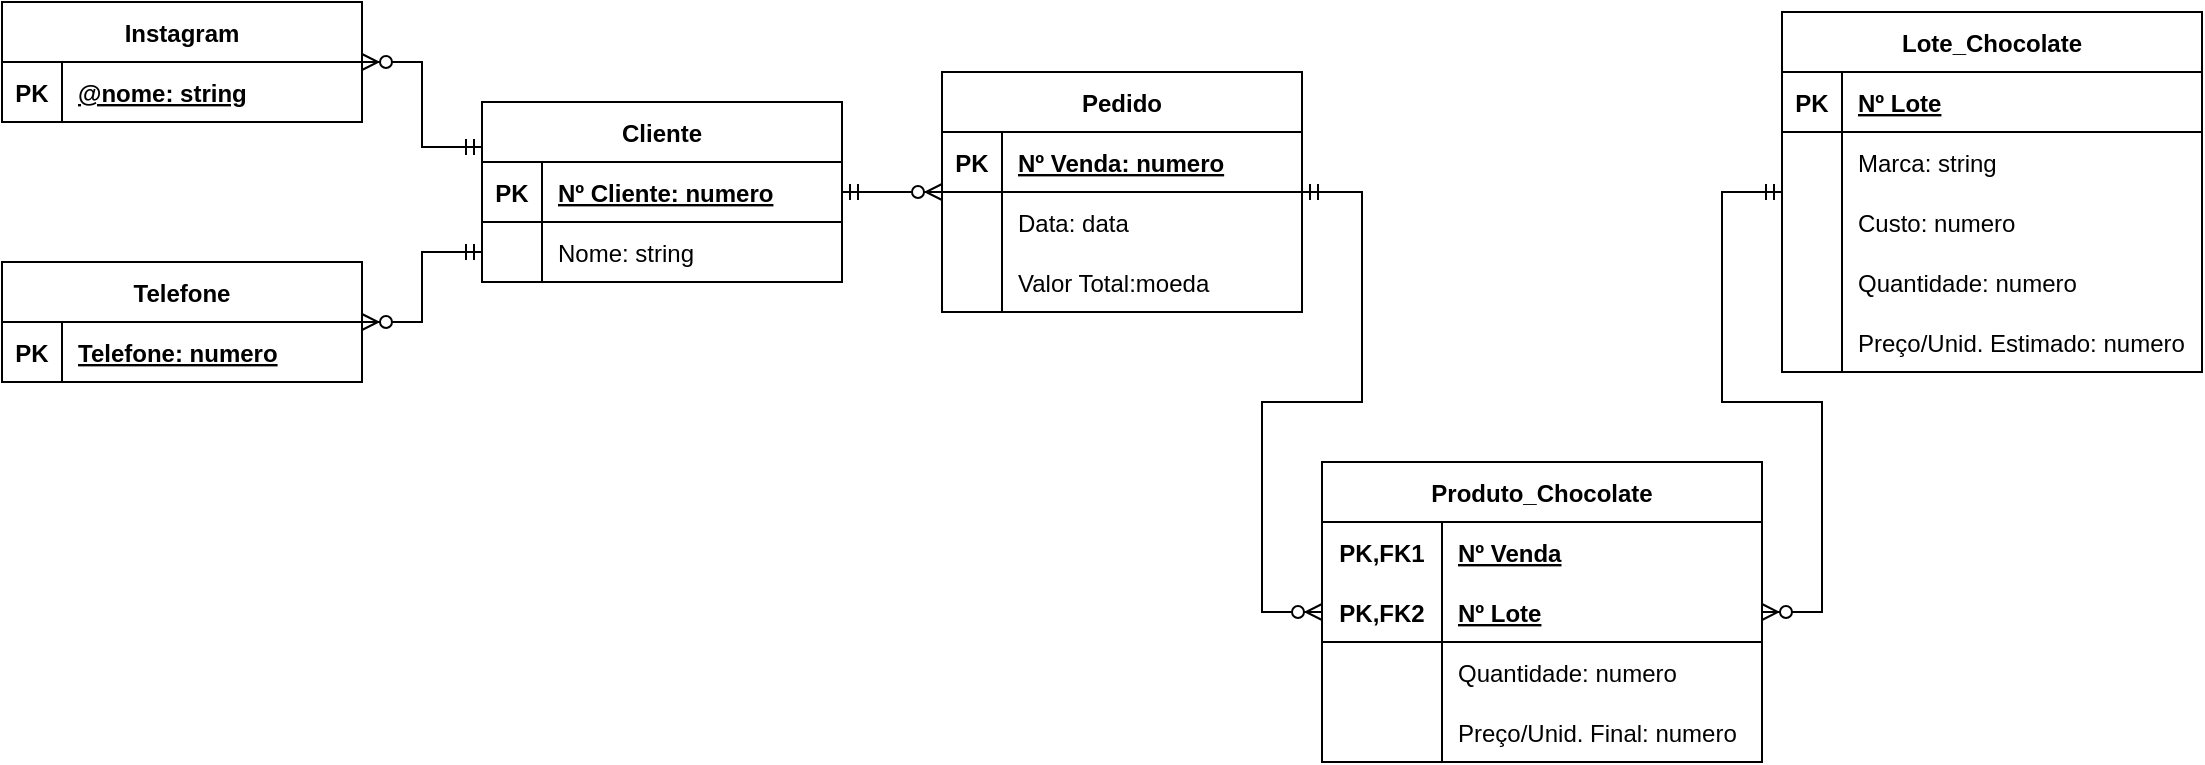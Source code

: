 <mxfile version="20.5.3" type="github">
  <diagram id="BZytjEbv2xHDOe0JPhDj" name="Page-1">
    <mxGraphModel dx="1952" dy="533" grid="1" gridSize="10" guides="1" tooltips="1" connect="1" arrows="1" fold="1" page="1" pageScale="1" pageWidth="850" pageHeight="1100" math="0" shadow="0">
      <root>
        <mxCell id="0" />
        <mxCell id="1" parent="0" />
        <mxCell id="Ec-i7_4V5rYo4igqJPiU-1" value="Cliente" style="shape=table;startSize=30;container=1;collapsible=1;childLayout=tableLayout;fixedRows=1;rowLines=0;fontStyle=1;align=center;resizeLast=1;" vertex="1" parent="1">
          <mxGeometry x="-560" y="100" width="180" height="90" as="geometry" />
        </mxCell>
        <mxCell id="Ec-i7_4V5rYo4igqJPiU-2" value="" style="shape=tableRow;horizontal=0;startSize=0;swimlaneHead=0;swimlaneBody=0;fillColor=none;collapsible=0;dropTarget=0;points=[[0,0.5],[1,0.5]];portConstraint=eastwest;top=0;left=0;right=0;bottom=1;" vertex="1" parent="Ec-i7_4V5rYo4igqJPiU-1">
          <mxGeometry y="30" width="180" height="30" as="geometry" />
        </mxCell>
        <mxCell id="Ec-i7_4V5rYo4igqJPiU-3" value="PK" style="shape=partialRectangle;connectable=0;fillColor=none;top=0;left=0;bottom=0;right=0;fontStyle=1;overflow=hidden;" vertex="1" parent="Ec-i7_4V5rYo4igqJPiU-2">
          <mxGeometry width="30" height="30" as="geometry">
            <mxRectangle width="30" height="30" as="alternateBounds" />
          </mxGeometry>
        </mxCell>
        <mxCell id="Ec-i7_4V5rYo4igqJPiU-4" value="Nº Cliente: numero" style="shape=partialRectangle;connectable=0;fillColor=none;top=0;left=0;bottom=0;right=0;align=left;spacingLeft=6;fontStyle=5;overflow=hidden;" vertex="1" parent="Ec-i7_4V5rYo4igqJPiU-2">
          <mxGeometry x="30" width="150" height="30" as="geometry">
            <mxRectangle width="150" height="30" as="alternateBounds" />
          </mxGeometry>
        </mxCell>
        <mxCell id="Ec-i7_4V5rYo4igqJPiU-5" value="" style="shape=tableRow;horizontal=0;startSize=0;swimlaneHead=0;swimlaneBody=0;fillColor=none;collapsible=0;dropTarget=0;points=[[0,0.5],[1,0.5]];portConstraint=eastwest;top=0;left=0;right=0;bottom=0;" vertex="1" parent="Ec-i7_4V5rYo4igqJPiU-1">
          <mxGeometry y="60" width="180" height="30" as="geometry" />
        </mxCell>
        <mxCell id="Ec-i7_4V5rYo4igqJPiU-6" value="" style="shape=partialRectangle;connectable=0;fillColor=none;top=0;left=0;bottom=0;right=0;editable=1;overflow=hidden;" vertex="1" parent="Ec-i7_4V5rYo4igqJPiU-5">
          <mxGeometry width="30" height="30" as="geometry">
            <mxRectangle width="30" height="30" as="alternateBounds" />
          </mxGeometry>
        </mxCell>
        <mxCell id="Ec-i7_4V5rYo4igqJPiU-7" value="Nome: string" style="shape=partialRectangle;connectable=0;fillColor=none;top=0;left=0;bottom=0;right=0;align=left;spacingLeft=6;overflow=hidden;" vertex="1" parent="Ec-i7_4V5rYo4igqJPiU-5">
          <mxGeometry x="30" width="150" height="30" as="geometry">
            <mxRectangle width="150" height="30" as="alternateBounds" />
          </mxGeometry>
        </mxCell>
        <mxCell id="Ec-i7_4V5rYo4igqJPiU-40" value="Instagram" style="shape=table;startSize=30;container=1;collapsible=1;childLayout=tableLayout;fixedRows=1;rowLines=0;fontStyle=1;align=center;resizeLast=1;" vertex="1" parent="1">
          <mxGeometry x="-800" y="50" width="180" height="60" as="geometry" />
        </mxCell>
        <mxCell id="Ec-i7_4V5rYo4igqJPiU-41" value="" style="shape=tableRow;horizontal=0;startSize=0;swimlaneHead=0;swimlaneBody=0;fillColor=none;collapsible=0;dropTarget=0;points=[[0,0.5],[1,0.5]];portConstraint=eastwest;top=0;left=0;right=0;bottom=1;" vertex="1" parent="Ec-i7_4V5rYo4igqJPiU-40">
          <mxGeometry y="30" width="180" height="30" as="geometry" />
        </mxCell>
        <mxCell id="Ec-i7_4V5rYo4igqJPiU-42" value="PK" style="shape=partialRectangle;connectable=0;fillColor=none;top=0;left=0;bottom=0;right=0;fontStyle=1;overflow=hidden;" vertex="1" parent="Ec-i7_4V5rYo4igqJPiU-41">
          <mxGeometry width="30" height="30" as="geometry">
            <mxRectangle width="30" height="30" as="alternateBounds" />
          </mxGeometry>
        </mxCell>
        <mxCell id="Ec-i7_4V5rYo4igqJPiU-43" value="@nome: string" style="shape=partialRectangle;connectable=0;fillColor=none;top=0;left=0;bottom=0;right=0;align=left;spacingLeft=6;fontStyle=5;overflow=hidden;" vertex="1" parent="Ec-i7_4V5rYo4igqJPiU-41">
          <mxGeometry x="30" width="150" height="30" as="geometry">
            <mxRectangle width="150" height="30" as="alternateBounds" />
          </mxGeometry>
        </mxCell>
        <mxCell id="Ec-i7_4V5rYo4igqJPiU-47" value="Telefone" style="shape=table;startSize=30;container=1;collapsible=1;childLayout=tableLayout;fixedRows=1;rowLines=0;fontStyle=1;align=center;resizeLast=1;" vertex="1" parent="1">
          <mxGeometry x="-800" y="180" width="180" height="60" as="geometry" />
        </mxCell>
        <mxCell id="Ec-i7_4V5rYo4igqJPiU-48" value="" style="shape=tableRow;horizontal=0;startSize=0;swimlaneHead=0;swimlaneBody=0;fillColor=none;collapsible=0;dropTarget=0;points=[[0,0.5],[1,0.5]];portConstraint=eastwest;top=0;left=0;right=0;bottom=1;" vertex="1" parent="Ec-i7_4V5rYo4igqJPiU-47">
          <mxGeometry y="30" width="180" height="30" as="geometry" />
        </mxCell>
        <mxCell id="Ec-i7_4V5rYo4igqJPiU-49" value="PK" style="shape=partialRectangle;connectable=0;fillColor=none;top=0;left=0;bottom=0;right=0;fontStyle=1;overflow=hidden;" vertex="1" parent="Ec-i7_4V5rYo4igqJPiU-48">
          <mxGeometry width="30" height="30" as="geometry">
            <mxRectangle width="30" height="30" as="alternateBounds" />
          </mxGeometry>
        </mxCell>
        <mxCell id="Ec-i7_4V5rYo4igqJPiU-50" value="Telefone: numero" style="shape=partialRectangle;connectable=0;fillColor=none;top=0;left=0;bottom=0;right=0;align=left;spacingLeft=6;fontStyle=5;overflow=hidden;" vertex="1" parent="Ec-i7_4V5rYo4igqJPiU-48">
          <mxGeometry x="30" width="150" height="30" as="geometry">
            <mxRectangle width="150" height="30" as="alternateBounds" />
          </mxGeometry>
        </mxCell>
        <mxCell id="Ec-i7_4V5rYo4igqJPiU-51" value="Pedido" style="shape=table;startSize=30;container=1;collapsible=1;childLayout=tableLayout;fixedRows=1;rowLines=0;fontStyle=1;align=center;resizeLast=1;" vertex="1" parent="1">
          <mxGeometry x="-330" y="85" width="180" height="120" as="geometry" />
        </mxCell>
        <mxCell id="Ec-i7_4V5rYo4igqJPiU-52" value="" style="shape=tableRow;horizontal=0;startSize=0;swimlaneHead=0;swimlaneBody=0;fillColor=none;collapsible=0;dropTarget=0;points=[[0,0.5],[1,0.5]];portConstraint=eastwest;top=0;left=0;right=0;bottom=1;" vertex="1" parent="Ec-i7_4V5rYo4igqJPiU-51">
          <mxGeometry y="30" width="180" height="30" as="geometry" />
        </mxCell>
        <mxCell id="Ec-i7_4V5rYo4igqJPiU-53" value="PK" style="shape=partialRectangle;connectable=0;fillColor=none;top=0;left=0;bottom=0;right=0;fontStyle=1;overflow=hidden;" vertex="1" parent="Ec-i7_4V5rYo4igqJPiU-52">
          <mxGeometry width="30" height="30" as="geometry">
            <mxRectangle width="30" height="30" as="alternateBounds" />
          </mxGeometry>
        </mxCell>
        <mxCell id="Ec-i7_4V5rYo4igqJPiU-54" value="Nº Venda: numero" style="shape=partialRectangle;connectable=0;fillColor=none;top=0;left=0;bottom=0;right=0;align=left;spacingLeft=6;fontStyle=5;overflow=hidden;" vertex="1" parent="Ec-i7_4V5rYo4igqJPiU-52">
          <mxGeometry x="30" width="150" height="30" as="geometry">
            <mxRectangle width="150" height="30" as="alternateBounds" />
          </mxGeometry>
        </mxCell>
        <mxCell id="Ec-i7_4V5rYo4igqJPiU-55" value="" style="shape=tableRow;horizontal=0;startSize=0;swimlaneHead=0;swimlaneBody=0;fillColor=none;collapsible=0;dropTarget=0;points=[[0,0.5],[1,0.5]];portConstraint=eastwest;top=0;left=0;right=0;bottom=0;" vertex="1" parent="Ec-i7_4V5rYo4igqJPiU-51">
          <mxGeometry y="60" width="180" height="30" as="geometry" />
        </mxCell>
        <mxCell id="Ec-i7_4V5rYo4igqJPiU-56" value="" style="shape=partialRectangle;connectable=0;fillColor=none;top=0;left=0;bottom=0;right=0;editable=1;overflow=hidden;" vertex="1" parent="Ec-i7_4V5rYo4igqJPiU-55">
          <mxGeometry width="30" height="30" as="geometry">
            <mxRectangle width="30" height="30" as="alternateBounds" />
          </mxGeometry>
        </mxCell>
        <mxCell id="Ec-i7_4V5rYo4igqJPiU-57" value="Data: data" style="shape=partialRectangle;connectable=0;fillColor=none;top=0;left=0;bottom=0;right=0;align=left;spacingLeft=6;overflow=hidden;" vertex="1" parent="Ec-i7_4V5rYo4igqJPiU-55">
          <mxGeometry x="30" width="150" height="30" as="geometry">
            <mxRectangle width="150" height="30" as="alternateBounds" />
          </mxGeometry>
        </mxCell>
        <mxCell id="Ec-i7_4V5rYo4igqJPiU-58" value="" style="shape=tableRow;horizontal=0;startSize=0;swimlaneHead=0;swimlaneBody=0;fillColor=none;collapsible=0;dropTarget=0;points=[[0,0.5],[1,0.5]];portConstraint=eastwest;top=0;left=0;right=0;bottom=0;" vertex="1" parent="Ec-i7_4V5rYo4igqJPiU-51">
          <mxGeometry y="90" width="180" height="30" as="geometry" />
        </mxCell>
        <mxCell id="Ec-i7_4V5rYo4igqJPiU-59" value="" style="shape=partialRectangle;connectable=0;fillColor=none;top=0;left=0;bottom=0;right=0;editable=1;overflow=hidden;" vertex="1" parent="Ec-i7_4V5rYo4igqJPiU-58">
          <mxGeometry width="30" height="30" as="geometry">
            <mxRectangle width="30" height="30" as="alternateBounds" />
          </mxGeometry>
        </mxCell>
        <mxCell id="Ec-i7_4V5rYo4igqJPiU-60" value="Valor Total:moeda" style="shape=partialRectangle;connectable=0;fillColor=none;top=0;left=0;bottom=0;right=0;align=left;spacingLeft=6;overflow=hidden;" vertex="1" parent="Ec-i7_4V5rYo4igqJPiU-58">
          <mxGeometry x="30" width="150" height="30" as="geometry">
            <mxRectangle width="150" height="30" as="alternateBounds" />
          </mxGeometry>
        </mxCell>
        <mxCell id="Ec-i7_4V5rYo4igqJPiU-77" value="Produto_Chocolate" style="shape=table;startSize=30;container=1;collapsible=1;childLayout=tableLayout;fixedRows=1;rowLines=0;fontStyle=1;align=center;resizeLast=1;" vertex="1" parent="1">
          <mxGeometry x="-140" y="280" width="220" height="150" as="geometry" />
        </mxCell>
        <mxCell id="Ec-i7_4V5rYo4igqJPiU-78" value="" style="shape=tableRow;horizontal=0;startSize=0;swimlaneHead=0;swimlaneBody=0;fillColor=none;collapsible=0;dropTarget=0;points=[[0,0.5],[1,0.5]];portConstraint=eastwest;top=0;left=0;right=0;bottom=0;" vertex="1" parent="Ec-i7_4V5rYo4igqJPiU-77">
          <mxGeometry y="30" width="220" height="30" as="geometry" />
        </mxCell>
        <mxCell id="Ec-i7_4V5rYo4igqJPiU-79" value="PK,FK1" style="shape=partialRectangle;connectable=0;fillColor=none;top=0;left=0;bottom=0;right=0;fontStyle=1;overflow=hidden;" vertex="1" parent="Ec-i7_4V5rYo4igqJPiU-78">
          <mxGeometry width="60" height="30" as="geometry">
            <mxRectangle width="60" height="30" as="alternateBounds" />
          </mxGeometry>
        </mxCell>
        <mxCell id="Ec-i7_4V5rYo4igqJPiU-80" value="Nº Venda" style="shape=partialRectangle;connectable=0;fillColor=none;top=0;left=0;bottom=0;right=0;align=left;spacingLeft=6;fontStyle=5;overflow=hidden;" vertex="1" parent="Ec-i7_4V5rYo4igqJPiU-78">
          <mxGeometry x="60" width="160" height="30" as="geometry">
            <mxRectangle width="160" height="30" as="alternateBounds" />
          </mxGeometry>
        </mxCell>
        <mxCell id="Ec-i7_4V5rYo4igqJPiU-81" value="" style="shape=tableRow;horizontal=0;startSize=0;swimlaneHead=0;swimlaneBody=0;fillColor=none;collapsible=0;dropTarget=0;points=[[0,0.5],[1,0.5]];portConstraint=eastwest;top=0;left=0;right=0;bottom=1;" vertex="1" parent="Ec-i7_4V5rYo4igqJPiU-77">
          <mxGeometry y="60" width="220" height="30" as="geometry" />
        </mxCell>
        <mxCell id="Ec-i7_4V5rYo4igqJPiU-82" value="PK,FK2" style="shape=partialRectangle;connectable=0;fillColor=none;top=0;left=0;bottom=0;right=0;fontStyle=1;overflow=hidden;" vertex="1" parent="Ec-i7_4V5rYo4igqJPiU-81">
          <mxGeometry width="60" height="30" as="geometry">
            <mxRectangle width="60" height="30" as="alternateBounds" />
          </mxGeometry>
        </mxCell>
        <mxCell id="Ec-i7_4V5rYo4igqJPiU-83" value="Nº Lote" style="shape=partialRectangle;connectable=0;fillColor=none;top=0;left=0;bottom=0;right=0;align=left;spacingLeft=6;fontStyle=5;overflow=hidden;" vertex="1" parent="Ec-i7_4V5rYo4igqJPiU-81">
          <mxGeometry x="60" width="160" height="30" as="geometry">
            <mxRectangle width="160" height="30" as="alternateBounds" />
          </mxGeometry>
        </mxCell>
        <mxCell id="Ec-i7_4V5rYo4igqJPiU-84" value="" style="shape=tableRow;horizontal=0;startSize=0;swimlaneHead=0;swimlaneBody=0;fillColor=none;collapsible=0;dropTarget=0;points=[[0,0.5],[1,0.5]];portConstraint=eastwest;top=0;left=0;right=0;bottom=0;" vertex="1" parent="Ec-i7_4V5rYo4igqJPiU-77">
          <mxGeometry y="90" width="220" height="30" as="geometry" />
        </mxCell>
        <mxCell id="Ec-i7_4V5rYo4igqJPiU-85" value="" style="shape=partialRectangle;connectable=0;fillColor=none;top=0;left=0;bottom=0;right=0;editable=1;overflow=hidden;" vertex="1" parent="Ec-i7_4V5rYo4igqJPiU-84">
          <mxGeometry width="60" height="30" as="geometry">
            <mxRectangle width="60" height="30" as="alternateBounds" />
          </mxGeometry>
        </mxCell>
        <mxCell id="Ec-i7_4V5rYo4igqJPiU-86" value="Quantidade: numero" style="shape=partialRectangle;connectable=0;fillColor=none;top=0;left=0;bottom=0;right=0;align=left;spacingLeft=6;overflow=hidden;" vertex="1" parent="Ec-i7_4V5rYo4igqJPiU-84">
          <mxGeometry x="60" width="160" height="30" as="geometry">
            <mxRectangle width="160" height="30" as="alternateBounds" />
          </mxGeometry>
        </mxCell>
        <mxCell id="Ec-i7_4V5rYo4igqJPiU-87" value="" style="shape=tableRow;horizontal=0;startSize=0;swimlaneHead=0;swimlaneBody=0;fillColor=none;collapsible=0;dropTarget=0;points=[[0,0.5],[1,0.5]];portConstraint=eastwest;top=0;left=0;right=0;bottom=0;" vertex="1" parent="Ec-i7_4V5rYo4igqJPiU-77">
          <mxGeometry y="120" width="220" height="30" as="geometry" />
        </mxCell>
        <mxCell id="Ec-i7_4V5rYo4igqJPiU-88" value="" style="shape=partialRectangle;connectable=0;fillColor=none;top=0;left=0;bottom=0;right=0;editable=1;overflow=hidden;" vertex="1" parent="Ec-i7_4V5rYo4igqJPiU-87">
          <mxGeometry width="60" height="30" as="geometry">
            <mxRectangle width="60" height="30" as="alternateBounds" />
          </mxGeometry>
        </mxCell>
        <mxCell id="Ec-i7_4V5rYo4igqJPiU-89" value="Preço/Unid. Final: numero" style="shape=partialRectangle;connectable=0;fillColor=none;top=0;left=0;bottom=0;right=0;align=left;spacingLeft=6;overflow=hidden;" vertex="1" parent="Ec-i7_4V5rYo4igqJPiU-87">
          <mxGeometry x="60" width="160" height="30" as="geometry">
            <mxRectangle width="160" height="30" as="alternateBounds" />
          </mxGeometry>
        </mxCell>
        <mxCell id="Ec-i7_4V5rYo4igqJPiU-90" value="Lote_Chocolate" style="shape=table;startSize=30;container=1;collapsible=1;childLayout=tableLayout;fixedRows=1;rowLines=0;fontStyle=1;align=center;resizeLast=1;" vertex="1" parent="1">
          <mxGeometry x="90" y="55" width="210" height="180" as="geometry" />
        </mxCell>
        <mxCell id="Ec-i7_4V5rYo4igqJPiU-91" value="" style="shape=tableRow;horizontal=0;startSize=0;swimlaneHead=0;swimlaneBody=0;fillColor=none;collapsible=0;dropTarget=0;points=[[0,0.5],[1,0.5]];portConstraint=eastwest;top=0;left=0;right=0;bottom=1;" vertex="1" parent="Ec-i7_4V5rYo4igqJPiU-90">
          <mxGeometry y="30" width="210" height="30" as="geometry" />
        </mxCell>
        <mxCell id="Ec-i7_4V5rYo4igqJPiU-92" value="PK" style="shape=partialRectangle;connectable=0;fillColor=none;top=0;left=0;bottom=0;right=0;fontStyle=1;overflow=hidden;" vertex="1" parent="Ec-i7_4V5rYo4igqJPiU-91">
          <mxGeometry width="30" height="30" as="geometry">
            <mxRectangle width="30" height="30" as="alternateBounds" />
          </mxGeometry>
        </mxCell>
        <mxCell id="Ec-i7_4V5rYo4igqJPiU-93" value="Nº Lote" style="shape=partialRectangle;connectable=0;fillColor=none;top=0;left=0;bottom=0;right=0;align=left;spacingLeft=6;fontStyle=5;overflow=hidden;" vertex="1" parent="Ec-i7_4V5rYo4igqJPiU-91">
          <mxGeometry x="30" width="180" height="30" as="geometry">
            <mxRectangle width="180" height="30" as="alternateBounds" />
          </mxGeometry>
        </mxCell>
        <mxCell id="Ec-i7_4V5rYo4igqJPiU-94" value="" style="shape=tableRow;horizontal=0;startSize=0;swimlaneHead=0;swimlaneBody=0;fillColor=none;collapsible=0;dropTarget=0;points=[[0,0.5],[1,0.5]];portConstraint=eastwest;top=0;left=0;right=0;bottom=0;" vertex="1" parent="Ec-i7_4V5rYo4igqJPiU-90">
          <mxGeometry y="60" width="210" height="30" as="geometry" />
        </mxCell>
        <mxCell id="Ec-i7_4V5rYo4igqJPiU-95" value="" style="shape=partialRectangle;connectable=0;fillColor=none;top=0;left=0;bottom=0;right=0;editable=1;overflow=hidden;" vertex="1" parent="Ec-i7_4V5rYo4igqJPiU-94">
          <mxGeometry width="30" height="30" as="geometry">
            <mxRectangle width="30" height="30" as="alternateBounds" />
          </mxGeometry>
        </mxCell>
        <mxCell id="Ec-i7_4V5rYo4igqJPiU-96" value="Marca: string" style="shape=partialRectangle;connectable=0;fillColor=none;top=0;left=0;bottom=0;right=0;align=left;spacingLeft=6;overflow=hidden;" vertex="1" parent="Ec-i7_4V5rYo4igqJPiU-94">
          <mxGeometry x="30" width="180" height="30" as="geometry">
            <mxRectangle width="180" height="30" as="alternateBounds" />
          </mxGeometry>
        </mxCell>
        <mxCell id="Ec-i7_4V5rYo4igqJPiU-97" value="" style="shape=tableRow;horizontal=0;startSize=0;swimlaneHead=0;swimlaneBody=0;fillColor=none;collapsible=0;dropTarget=0;points=[[0,0.5],[1,0.5]];portConstraint=eastwest;top=0;left=0;right=0;bottom=0;" vertex="1" parent="Ec-i7_4V5rYo4igqJPiU-90">
          <mxGeometry y="90" width="210" height="30" as="geometry" />
        </mxCell>
        <mxCell id="Ec-i7_4V5rYo4igqJPiU-98" value="" style="shape=partialRectangle;connectable=0;fillColor=none;top=0;left=0;bottom=0;right=0;editable=1;overflow=hidden;" vertex="1" parent="Ec-i7_4V5rYo4igqJPiU-97">
          <mxGeometry width="30" height="30" as="geometry">
            <mxRectangle width="30" height="30" as="alternateBounds" />
          </mxGeometry>
        </mxCell>
        <mxCell id="Ec-i7_4V5rYo4igqJPiU-99" value="Custo: numero" style="shape=partialRectangle;connectable=0;fillColor=none;top=0;left=0;bottom=0;right=0;align=left;spacingLeft=6;overflow=hidden;" vertex="1" parent="Ec-i7_4V5rYo4igqJPiU-97">
          <mxGeometry x="30" width="180" height="30" as="geometry">
            <mxRectangle width="180" height="30" as="alternateBounds" />
          </mxGeometry>
        </mxCell>
        <mxCell id="Ec-i7_4V5rYo4igqJPiU-100" value="" style="shape=tableRow;horizontal=0;startSize=0;swimlaneHead=0;swimlaneBody=0;fillColor=none;collapsible=0;dropTarget=0;points=[[0,0.5],[1,0.5]];portConstraint=eastwest;top=0;left=0;right=0;bottom=0;" vertex="1" parent="Ec-i7_4V5rYo4igqJPiU-90">
          <mxGeometry y="120" width="210" height="30" as="geometry" />
        </mxCell>
        <mxCell id="Ec-i7_4V5rYo4igqJPiU-101" value="" style="shape=partialRectangle;connectable=0;fillColor=none;top=0;left=0;bottom=0;right=0;editable=1;overflow=hidden;" vertex="1" parent="Ec-i7_4V5rYo4igqJPiU-100">
          <mxGeometry width="30" height="30" as="geometry">
            <mxRectangle width="30" height="30" as="alternateBounds" />
          </mxGeometry>
        </mxCell>
        <mxCell id="Ec-i7_4V5rYo4igqJPiU-102" value="Quantidade: numero" style="shape=partialRectangle;connectable=0;fillColor=none;top=0;left=0;bottom=0;right=0;align=left;spacingLeft=6;overflow=hidden;" vertex="1" parent="Ec-i7_4V5rYo4igqJPiU-100">
          <mxGeometry x="30" width="180" height="30" as="geometry">
            <mxRectangle width="180" height="30" as="alternateBounds" />
          </mxGeometry>
        </mxCell>
        <mxCell id="Ec-i7_4V5rYo4igqJPiU-118" value="" style="shape=tableRow;horizontal=0;startSize=0;swimlaneHead=0;swimlaneBody=0;fillColor=none;collapsible=0;dropTarget=0;points=[[0,0.5],[1,0.5]];portConstraint=eastwest;top=0;left=0;right=0;bottom=0;" vertex="1" parent="Ec-i7_4V5rYo4igqJPiU-90">
          <mxGeometry y="150" width="210" height="30" as="geometry" />
        </mxCell>
        <mxCell id="Ec-i7_4V5rYo4igqJPiU-119" value="" style="shape=partialRectangle;connectable=0;fillColor=none;top=0;left=0;bottom=0;right=0;editable=1;overflow=hidden;" vertex="1" parent="Ec-i7_4V5rYo4igqJPiU-118">
          <mxGeometry width="30" height="30" as="geometry">
            <mxRectangle width="30" height="30" as="alternateBounds" />
          </mxGeometry>
        </mxCell>
        <mxCell id="Ec-i7_4V5rYo4igqJPiU-120" value="Preço/Unid. Estimado: numero" style="shape=partialRectangle;connectable=0;fillColor=none;top=0;left=0;bottom=0;right=0;align=left;spacingLeft=6;overflow=hidden;" vertex="1" parent="Ec-i7_4V5rYo4igqJPiU-118">
          <mxGeometry x="30" width="180" height="30" as="geometry">
            <mxRectangle width="180" height="30" as="alternateBounds" />
          </mxGeometry>
        </mxCell>
        <mxCell id="Ec-i7_4V5rYo4igqJPiU-121" value="" style="edgeStyle=entityRelationEdgeStyle;fontSize=12;html=1;endArrow=ERzeroToMany;startArrow=ERmandOne;rounded=0;" edge="1" parent="1" source="Ec-i7_4V5rYo4igqJPiU-90" target="Ec-i7_4V5rYo4igqJPiU-77">
          <mxGeometry width="100" height="100" relative="1" as="geometry">
            <mxPoint x="-760" y="440" as="sourcePoint" />
            <mxPoint x="-660" y="340" as="targetPoint" />
          </mxGeometry>
        </mxCell>
        <mxCell id="Ec-i7_4V5rYo4igqJPiU-122" value="" style="edgeStyle=entityRelationEdgeStyle;fontSize=12;html=1;endArrow=ERzeroToMany;startArrow=ERmandOne;rounded=0;exitX=0;exitY=0.25;exitDx=0;exitDy=0;" edge="1" parent="1" source="Ec-i7_4V5rYo4igqJPiU-1" target="Ec-i7_4V5rYo4igqJPiU-40">
          <mxGeometry width="100" height="100" relative="1" as="geometry">
            <mxPoint x="-590" y="140" as="sourcePoint" />
            <mxPoint x="-580" y="350" as="targetPoint" />
          </mxGeometry>
        </mxCell>
        <mxCell id="Ec-i7_4V5rYo4igqJPiU-123" value="" style="edgeStyle=entityRelationEdgeStyle;fontSize=12;html=1;endArrow=ERzeroToMany;startArrow=ERmandOne;rounded=0;exitX=0;exitY=0.5;exitDx=0;exitDy=0;" edge="1" parent="1" source="Ec-i7_4V5rYo4igqJPiU-5" target="Ec-i7_4V5rYo4igqJPiU-47">
          <mxGeometry width="100" height="100" relative="1" as="geometry">
            <mxPoint x="-740" y="460" as="sourcePoint" />
            <mxPoint x="-640" y="360" as="targetPoint" />
          </mxGeometry>
        </mxCell>
        <mxCell id="Ec-i7_4V5rYo4igqJPiU-124" value="" style="edgeStyle=entityRelationEdgeStyle;fontSize=12;html=1;endArrow=ERzeroToMany;startArrow=ERmandOne;rounded=0;" edge="1" parent="1" source="Ec-i7_4V5rYo4igqJPiU-1" target="Ec-i7_4V5rYo4igqJPiU-51">
          <mxGeometry width="100" height="100" relative="1" as="geometry">
            <mxPoint x="-730" y="470" as="sourcePoint" />
            <mxPoint x="-630" y="370" as="targetPoint" />
          </mxGeometry>
        </mxCell>
        <mxCell id="Ec-i7_4V5rYo4igqJPiU-136" value="" style="edgeStyle=entityRelationEdgeStyle;fontSize=12;html=1;endArrow=ERzeroToMany;startArrow=ERmandOne;rounded=0;" edge="1" parent="1" source="Ec-i7_4V5rYo4igqJPiU-51" target="Ec-i7_4V5rYo4igqJPiU-77">
          <mxGeometry width="100" height="100" relative="1" as="geometry">
            <mxPoint x="-720" y="480" as="sourcePoint" />
            <mxPoint x="-620" y="380" as="targetPoint" />
          </mxGeometry>
        </mxCell>
      </root>
    </mxGraphModel>
  </diagram>
</mxfile>
